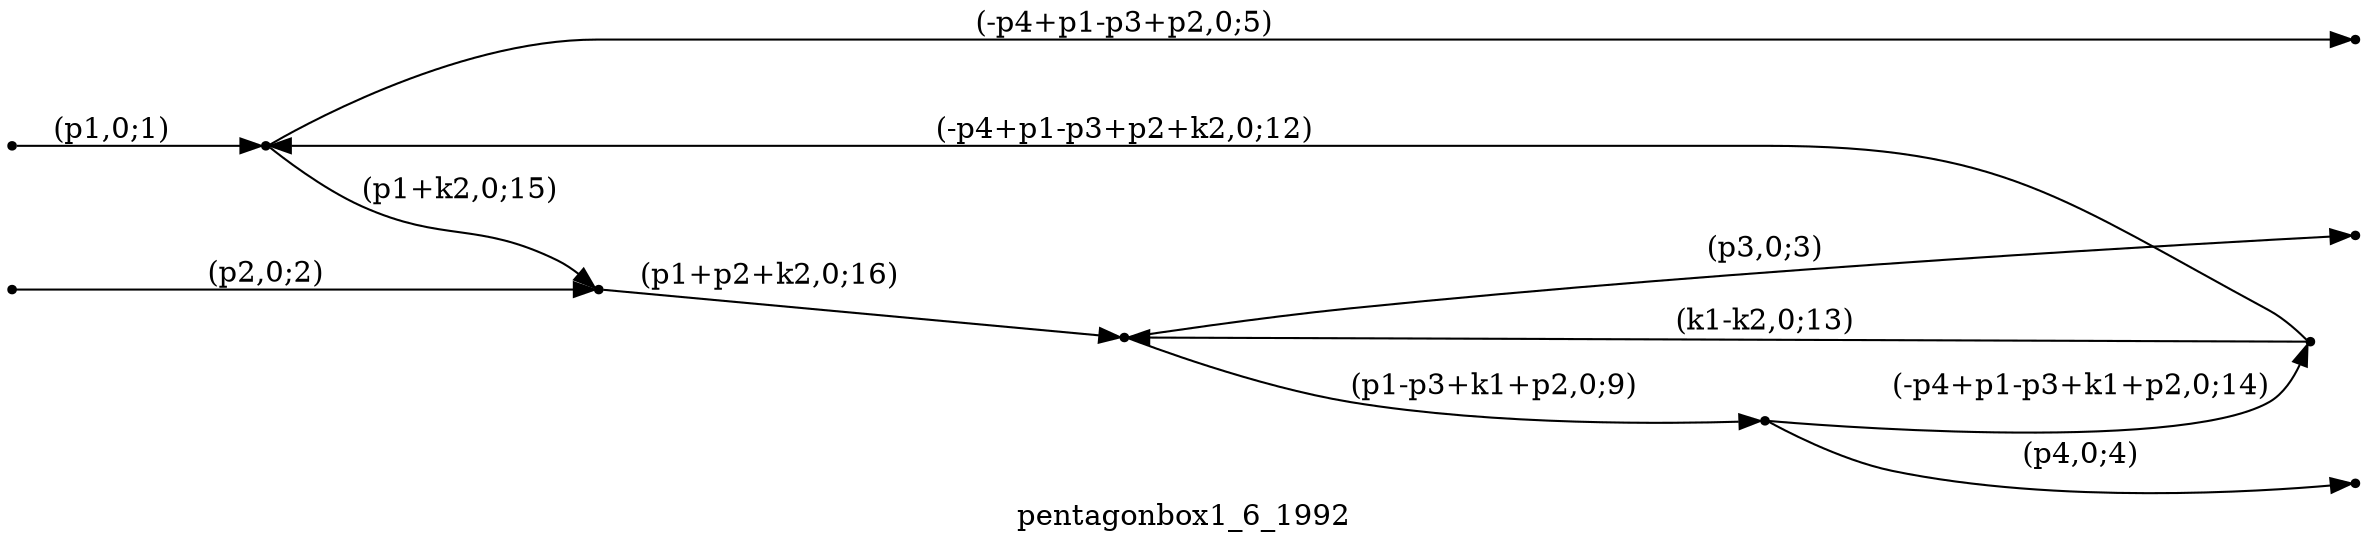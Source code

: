 digraph pentagonbox1_6_1992 {
  label="pentagonbox1_6_1992";
  rankdir="LR";
  subgraph edges {
    -1 -> 4 [label="(p1,0;1)"];
    -2 -> 5 [label="(p2,0;2)"];
    2 -> -3 [label="(p3,0;3)"];
    3 -> -4 [label="(p4,0;4)"];
    4 -> -5 [label="(-p4+p1-p3+p2,0;5)"];
    2 -> 3 [label="(p1-p3+k1+p2,0;9)"];
    1 -> 4 [label="(-p4+p1-p3+p2+k2,0;12)"];
    1 -> 2 [label="(k1-k2,0;13)"];
    3 -> 1 [label="(-p4+p1-p3+k1+p2,0;14)"];
    4 -> 5 [label="(p1+k2,0;15)"];
    5 -> 2 [label="(p1+p2+k2,0;16)"];
  }
  subgraph incoming { rank="source"; -1; -2; }
  subgraph outgoing { rank="sink"; -3; -4; -5; }
-5 [shape=point];
-4 [shape=point];
-3 [shape=point];
-2 [shape=point];
-1 [shape=point];
1 [shape=point];
2 [shape=point];
3 [shape=point];
4 [shape=point];
5 [shape=point];
}

